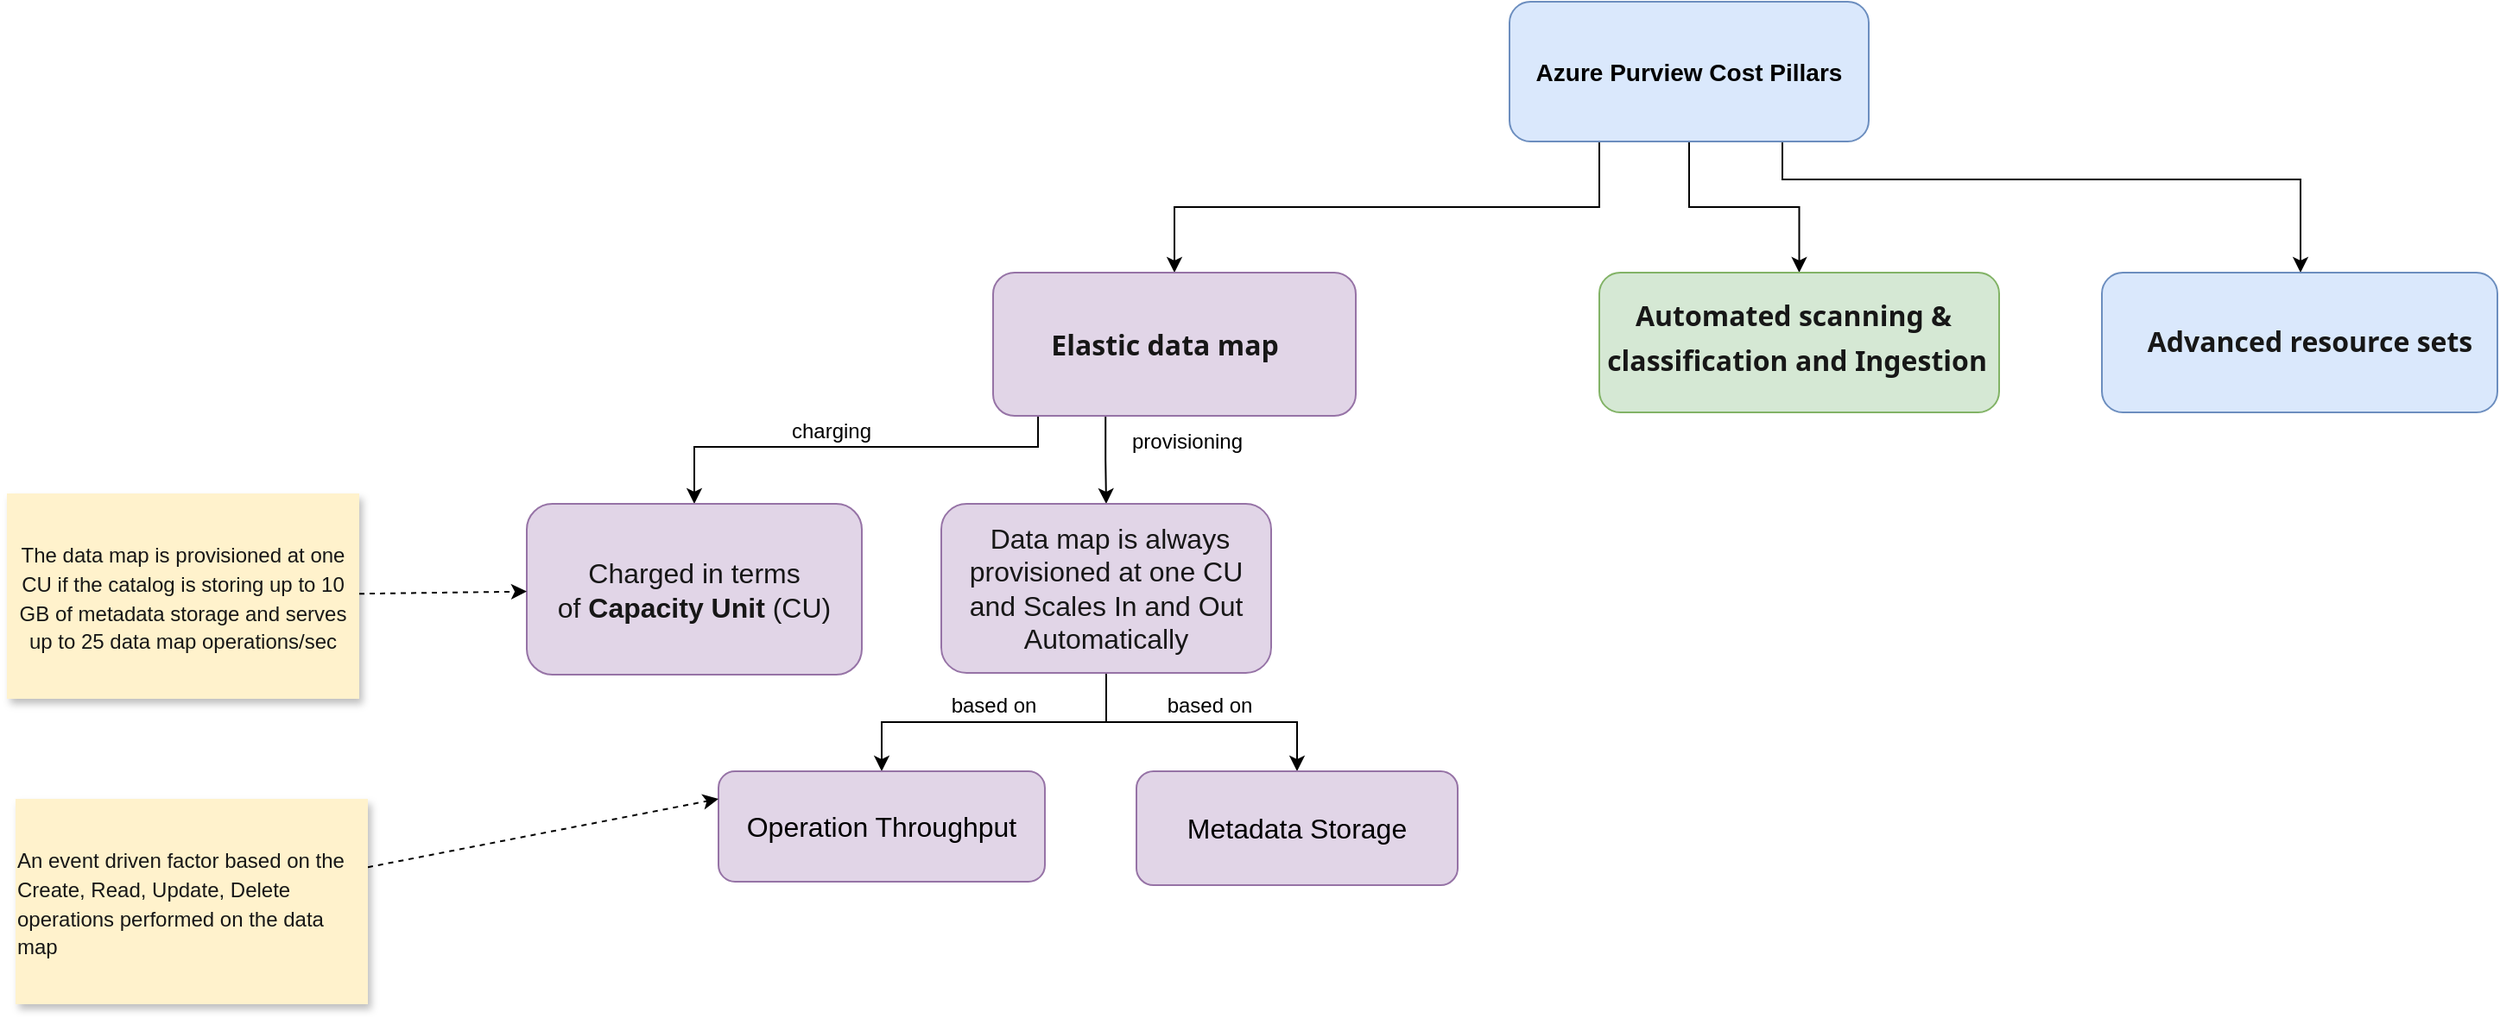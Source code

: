 <mxfile version="18.0.6" type="device" pages="2"><diagram id="RUzQVe4hEpiF9Q390VMT" name="Page-1"><mxGraphModel dx="1746" dy="624" grid="0" gridSize="10" guides="1" tooltips="1" connect="1" arrows="1" fold="1" page="0" pageScale="1" pageWidth="827" pageHeight="1169" math="0" shadow="0"><root><mxCell id="0"/><mxCell id="1" parent="0"/><mxCell id="hY5Bf20onqBrGdAwxsnQ-3" value="" style="edgeStyle=orthogonalEdgeStyle;rounded=0;orthogonalLoop=1;jettySize=auto;html=1;exitX=0.25;exitY=1;exitDx=0;exitDy=0;" edge="1" parent="1" source="hY5Bf20onqBrGdAwxsnQ-1" target="hY5Bf20onqBrGdAwxsnQ-2"><mxGeometry relative="1" as="geometry"/></mxCell><mxCell id="hY5Bf20onqBrGdAwxsnQ-5" value="" style="edgeStyle=orthogonalEdgeStyle;rounded=0;orthogonalLoop=1;jettySize=auto;html=1;" edge="1" parent="1" source="hY5Bf20onqBrGdAwxsnQ-1" target="hY5Bf20onqBrGdAwxsnQ-4"><mxGeometry relative="1" as="geometry"/></mxCell><mxCell id="hY5Bf20onqBrGdAwxsnQ-7" value="" style="edgeStyle=orthogonalEdgeStyle;rounded=0;orthogonalLoop=1;jettySize=auto;html=1;exitX=0.75;exitY=1;exitDx=0;exitDy=0;" edge="1" parent="1" source="hY5Bf20onqBrGdAwxsnQ-1" target="hY5Bf20onqBrGdAwxsnQ-6"><mxGeometry relative="1" as="geometry"><Array as="points"><mxPoint x="454" y="199"/><mxPoint x="454" y="221"/><mxPoint x="754" y="221"/></Array></mxGeometry></mxCell><mxCell id="hY5Bf20onqBrGdAwxsnQ-1" value="&lt;b style=&quot;font-size: 14px;&quot;&gt;Azure Purview Cost Pillars&lt;/b&gt;" style="rounded=1;whiteSpace=wrap;html=1;fontSize=14;fillColor=#dae8fc;strokeColor=#6c8ebf;" vertex="1" parent="1"><mxGeometry x="296" y="118" width="208" height="81" as="geometry"/></mxCell><mxCell id="hY5Bf20onqBrGdAwxsnQ-13" value="" style="edgeStyle=orthogonalEdgeStyle;rounded=0;orthogonalLoop=1;jettySize=auto;html=1;fontSize=14;exitX=0.124;exitY=0.982;exitDx=0;exitDy=0;exitPerimeter=0;" edge="1" parent="1" source="hY5Bf20onqBrGdAwxsnQ-2" target="hY5Bf20onqBrGdAwxsnQ-12"><mxGeometry relative="1" as="geometry"><Array as="points"><mxPoint x="23" y="376"/><mxPoint x="-176" y="376"/></Array></mxGeometry></mxCell><mxCell id="hY5Bf20onqBrGdAwxsnQ-18" value="" style="edgeStyle=orthogonalEdgeStyle;rounded=0;orthogonalLoop=1;jettySize=auto;html=1;fontSize=12;exitX=0.31;exitY=0.988;exitDx=0;exitDy=0;exitPerimeter=0;" edge="1" parent="1" source="hY5Bf20onqBrGdAwxsnQ-2" target="hY5Bf20onqBrGdAwxsnQ-17"><mxGeometry relative="1" as="geometry"/></mxCell><mxCell id="hY5Bf20onqBrGdAwxsnQ-2" value="" style="whiteSpace=wrap;html=1;rounded=1;fillColor=#e1d5e7;strokeColor=#9673a6;" vertex="1" parent="1"><mxGeometry x="-3" y="275" width="210" height="83" as="geometry"/></mxCell><mxCell id="hY5Bf20onqBrGdAwxsnQ-4" value="" style="whiteSpace=wrap;html=1;rounded=1;fillColor=#d5e8d4;strokeColor=#82b366;" vertex="1" parent="1"><mxGeometry x="348" y="275" width="231.5" height="81" as="geometry"/></mxCell><mxCell id="hY5Bf20onqBrGdAwxsnQ-6" value="" style="whiteSpace=wrap;html=1;rounded=1;fillColor=#dae8fc;strokeColor=#6c8ebf;" vertex="1" parent="1"><mxGeometry x="639" y="275" width="229" height="81" as="geometry"/></mxCell><mxCell id="hY5Bf20onqBrGdAwxsnQ-8" value="&lt;span style=&quot;font-weight: 600; color: rgb(23, 23, 23); font-family: &amp;quot;Segoe UI&amp;quot;, SegoeUI, &amp;quot;Helvetica Neue&amp;quot;, Helvetica, Arial, sans-serif; font-size: 16px; text-align: start; background-color: initial;&quot;&gt;Elastic data map&lt;/span&gt;" style="text;html=1;align=center;verticalAlign=middle;resizable=0;points=[];autosize=1;strokeColor=none;fillColor=none;" vertex="1" parent="1"><mxGeometry x="27" y="306.5" width="138" height="20" as="geometry"/></mxCell><mxCell id="hY5Bf20onqBrGdAwxsnQ-9" value="&lt;span style=&quot;font-weight: 600; color: rgb(23, 23, 23); font-family: &amp;quot;Segoe UI&amp;quot;, SegoeUI, &amp;quot;Helvetica Neue&amp;quot;, Helvetica, Arial, sans-serif; font-size: 16px; text-align: start; background-color: initial;&quot;&gt;Automated scanning &amp;amp;&lt;/span&gt;&lt;br&gt;&lt;ul style=&quot;box-sizing: inherit; outline-color: inherit; margin: 16px 0px 16px 38px; padding: 0px; list-style: none; color: rgb(23, 23, 23); font-family: &amp;quot;Segoe UI&amp;quot;, SegoeUI, &amp;quot;Helvetica Neue&amp;quot;, Helvetica, Arial, sans-serif; font-size: 16px; text-align: start;&quot;&gt;&lt;li&gt;&lt;/li&gt;&lt;/ul&gt;" style="text;html=1;align=center;verticalAlign=middle;resizable=0;points=[];autosize=1;strokeColor=none;fillColor=none;fontSize=14;" vertex="1" parent="1"><mxGeometry x="367.5" y="288.5" width="184" height="38" as="geometry"/></mxCell><mxCell id="hY5Bf20onqBrGdAwxsnQ-10" value="&lt;span style=&quot;color: rgb(23, 23, 23); font-family: &amp;quot;Segoe UI&amp;quot;, SegoeUI, &amp;quot;Helvetica Neue&amp;quot;, Helvetica, Arial, sans-serif; font-size: 16px; font-weight: 600; text-align: left;&quot;&gt;classification and Ingestion&lt;/span&gt;" style="text;html=1;align=center;verticalAlign=middle;resizable=0;points=[];autosize=1;strokeColor=none;fillColor=none;fontSize=14;" vertex="1" parent="1"><mxGeometry x="352" y="315" width="219" height="22" as="geometry"/></mxCell><mxCell id="hY5Bf20onqBrGdAwxsnQ-11" value="&lt;span style=&quot;font-weight: 600; color: rgb(23, 23, 23); font-family: &amp;quot;Segoe UI&amp;quot;, SegoeUI, &amp;quot;Helvetica Neue&amp;quot;, Helvetica, Arial, sans-serif; font-size: 16px; text-align: start; background-color: initial;&quot;&gt;Advanced resource sets&lt;/span&gt;&lt;br&gt;&lt;ul style=&quot;box-sizing: inherit; outline-color: inherit; margin: 16px 0px 16px 38px; padding: 0px; list-style: none; color: rgb(23, 23, 23); font-family: &amp;quot;Segoe UI&amp;quot;, SegoeUI, &amp;quot;Helvetica Neue&amp;quot;, Helvetica, Arial, sans-serif; font-size: 16px; text-align: start;&quot;&gt;&lt;li&gt;&lt;/li&gt;&lt;/ul&gt;&lt;h4 style=&quot;box-sizing: inherit; outline-color: inherit; margin: 36px 0px 6px -1.875rem; padding: 0px 0px 0px 1.875rem; font-size: clamp(1.125rem, 13.263px + 0.987vw, 1.5rem); line-height: 1.3; position: relative; color: rgb(23, 23, 23); font-family: &amp;quot;Segoe UI&amp;quot;, SegoeUI, &amp;quot;Helvetica Neue&amp;quot;, Helvetica, Arial, sans-serif; text-align: start;&quot; class=&quot;heading-anchor&quot; id=&quot;elastic-data-map&quot;&gt;&lt;/h4&gt;" style="text;html=1;align=center;verticalAlign=middle;resizable=0;points=[];autosize=1;strokeColor=none;fillColor=none;fontSize=14;" vertex="1" parent="1"><mxGeometry x="662" y="304" width="194" height="58" as="geometry"/></mxCell><mxCell id="hY5Bf20onqBrGdAwxsnQ-12" value="&lt;span style=&quot;color: rgb(23, 23, 23); font-size: 16px; font-style: normal; font-variant-ligatures: normal; font-variant-caps: normal; font-weight: 400; letter-spacing: normal; orphans: 2; text-align: left; text-indent: 0px; text-transform: none; widows: 2; word-spacing: 0px; -webkit-text-stroke-width: 0px; text-decoration-thickness: initial; text-decoration-style: initial; text-decoration-color: initial; float: none; display: inline !important;&quot;&gt;Charged in terms of&amp;nbsp;&lt;/span&gt;&lt;strong style=&quot;box-sizing: inherit; outline-color: inherit; font-weight: 600; color: rgb(23, 23, 23); font-size: 16px; font-style: normal; font-variant-ligatures: normal; font-variant-caps: normal; letter-spacing: normal; orphans: 2; text-align: left; text-indent: 0px; text-transform: none; widows: 2; word-spacing: 0px; -webkit-text-stroke-width: 0px; text-decoration-thickness: initial; text-decoration-style: initial; text-decoration-color: initial;&quot;&gt;Capacity Unit&lt;/strong&gt;&lt;span style=&quot;color: rgb(23, 23, 23); font-size: 16px; font-style: normal; font-variant-ligatures: normal; font-variant-caps: normal; font-weight: 400; letter-spacing: normal; orphans: 2; text-align: left; text-indent: 0px; text-transform: none; widows: 2; word-spacing: 0px; -webkit-text-stroke-width: 0px; text-decoration-thickness: initial; text-decoration-style: initial; text-decoration-color: initial; float: none; display: inline !important;&quot;&gt;&amp;nbsp;(CU)&lt;/span&gt;" style="whiteSpace=wrap;html=1;rounded=1;fillColor=#e1d5e7;strokeColor=#9673a6;" vertex="1" parent="1"><mxGeometry x="-273" y="409" width="194" height="99" as="geometry"/></mxCell><mxCell id="hY5Bf20onqBrGdAwxsnQ-28" style="rounded=0;orthogonalLoop=1;jettySize=auto;html=1;fontFamily=Helvetica;fontSize=12;dashed=1;" edge="1" parent="1" source="hY5Bf20onqBrGdAwxsnQ-15" target="hY5Bf20onqBrGdAwxsnQ-12"><mxGeometry relative="1" as="geometry"/></mxCell><mxCell id="hY5Bf20onqBrGdAwxsnQ-15" value="&lt;span style=&quot;color: rgb(23, 23, 23); text-align: left;&quot;&gt;&lt;font style=&quot;font-size: 12px;&quot;&gt;The data map is provisioned at one CU if the catalog is storing up to 10 GB of metadata storage and serves up to 25 data map operations/sec&lt;/font&gt;&lt;/span&gt;" style="rounded=0;whiteSpace=wrap;html=1;fontSize=14;fillColor=#fff2cc;strokeColor=none;shadow=1;" vertex="1" parent="1"><mxGeometry x="-574" y="403" width="204" height="119" as="geometry"/></mxCell><mxCell id="hY5Bf20onqBrGdAwxsnQ-20" value="" style="edgeStyle=orthogonalEdgeStyle;rounded=0;orthogonalLoop=1;jettySize=auto;html=1;fontSize=12;" edge="1" parent="1" source="hY5Bf20onqBrGdAwxsnQ-17" target="hY5Bf20onqBrGdAwxsnQ-19"><mxGeometry relative="1" as="geometry"/></mxCell><mxCell id="hY5Bf20onqBrGdAwxsnQ-22" value="&lt;font style=&quot;font-size: 12px;&quot;&gt;based on&lt;/font&gt;" style="edgeLabel;html=1;align=center;verticalAlign=middle;resizable=0;points=[];fontSize=16;fontFamily=Helvetica;" vertex="1" connectable="0" parent="hY5Bf20onqBrGdAwxsnQ-20"><mxGeometry x="-0.059" y="-1" relative="1" as="geometry"><mxPoint x="-6" y="-11" as="offset"/></mxGeometry></mxCell><mxCell id="hY5Bf20onqBrGdAwxsnQ-24" value="" style="edgeStyle=orthogonalEdgeStyle;rounded=0;orthogonalLoop=1;jettySize=auto;html=1;fontFamily=Helvetica;fontSize=12;" edge="1" parent="1" source="hY5Bf20onqBrGdAwxsnQ-17" target="hY5Bf20onqBrGdAwxsnQ-23"><mxGeometry relative="1" as="geometry"/></mxCell><mxCell id="hY5Bf20onqBrGdAwxsnQ-25" value="&lt;font style=&quot;font-size: 12px;&quot;&gt;based on&lt;/font&gt;" style="edgeLabel;html=1;align=center;verticalAlign=middle;resizable=0;points=[];fontSize=16;fontFamily=Helvetica;" vertex="1" connectable="0" parent="hY5Bf20onqBrGdAwxsnQ-24"><mxGeometry x="-0.057" relative="1" as="geometry"><mxPoint x="9" y="-12" as="offset"/></mxGeometry></mxCell><mxCell id="hY5Bf20onqBrGdAwxsnQ-17" value="&lt;span style=&quot;color: rgb(23, 23, 23); font-size: 16px; text-align: left;&quot;&gt;&amp;nbsp;Data map is always provisioned at one CU&lt;br&gt;and Scales In and Out&lt;br&gt;Automatically&lt;br&gt;&lt;/span&gt;" style="whiteSpace=wrap;html=1;rounded=1;fillColor=#e1d5e7;strokeColor=#9673a6;" vertex="1" parent="1"><mxGeometry x="-33" y="409" width="191" height="98" as="geometry"/></mxCell><mxCell id="hY5Bf20onqBrGdAwxsnQ-19" value="&lt;font style=&quot;font-size: 16px;&quot;&gt;Operation Throughput&lt;/font&gt;" style="whiteSpace=wrap;html=1;rounded=1;fillColor=#e1d5e7;strokeColor=#9673a6;" vertex="1" parent="1"><mxGeometry x="-162" y="564" width="189" height="64" as="geometry"/></mxCell><mxCell id="hY5Bf20onqBrGdAwxsnQ-23" value="&lt;font style=&quot;font-size: 16px;&quot;&gt;Metadata Storage&lt;/font&gt;" style="whiteSpace=wrap;html=1;rounded=1;fillColor=#e1d5e7;strokeColor=#9673a6;" vertex="1" parent="1"><mxGeometry x="80" y="564" width="186" height="66" as="geometry"/></mxCell><mxCell id="hY5Bf20onqBrGdAwxsnQ-26" value="charging" style="text;html=1;align=center;verticalAlign=middle;resizable=0;points=[];autosize=1;strokeColor=none;fillColor=none;fontSize=12;fontFamily=Helvetica;" vertex="1" parent="1"><mxGeometry x="-125" y="358" width="56" height="18" as="geometry"/></mxCell><mxCell id="hY5Bf20onqBrGdAwxsnQ-27" value="provisioning" style="text;html=1;align=center;verticalAlign=middle;resizable=0;points=[];autosize=1;strokeColor=none;fillColor=none;fontSize=12;fontFamily=Helvetica;" vertex="1" parent="1"><mxGeometry x="72" y="364" width="74" height="18" as="geometry"/></mxCell><mxCell id="hY5Bf20onqBrGdAwxsnQ-29" style="rounded=0;orthogonalLoop=1;jettySize=auto;html=1;fontFamily=Helvetica;fontSize=12;dashed=1;entryX=0;entryY=0.25;entryDx=0;entryDy=0;" edge="1" parent="1" source="hY5Bf20onqBrGdAwxsnQ-30" target="hY5Bf20onqBrGdAwxsnQ-19"><mxGeometry relative="1" as="geometry"><mxPoint x="-162" y="597" as="targetPoint"/></mxGeometry></mxCell><mxCell id="hY5Bf20onqBrGdAwxsnQ-30" value="&lt;div style=&quot;text-align: left;&quot;&gt;&lt;span style=&quot;background-color: initial; font-size: 12px;&quot;&gt;&lt;font color=&quot;#171717&quot;&gt;An event driven factor based on the Create, Read, Update, Delete operations performed on the data map&lt;/font&gt;&lt;/span&gt;&lt;/div&gt;" style="rounded=0;whiteSpace=wrap;html=1;fontSize=14;fillColor=#fff2cc;strokeColor=none;shadow=1;" vertex="1" parent="1"><mxGeometry x="-569" y="580" width="204" height="119" as="geometry"/></mxCell></root></mxGraphModel></diagram><diagram id="3vqucAXhSvF_u2yl5ksL" name="Page-2"><mxGraphModel dx="1583" dy="1580" grid="0" gridSize="10" guides="1" tooltips="1" connect="1" arrows="1" fold="1" page="0" pageScale="1" pageWidth="827" pageHeight="1169" math="0" shadow="0"><root><mxCell id="0"/><mxCell id="1" parent="0"/><mxCell id="1lKvqod7Mpyq0CDe7n22-3" style="edgeStyle=orthogonalEdgeStyle;rounded=0;orthogonalLoop=1;jettySize=auto;html=1;entryX=0;entryY=0.373;entryDx=0;entryDy=0;entryPerimeter=0;fontFamily=Helvetica;fontSize=12;" edge="1" parent="1" source="eID_OmITE9r7TCLsy-vL-1" target="1lKvqod7Mpyq0CDe7n22-1"><mxGeometry relative="1" as="geometry"/></mxCell><mxCell id="0MBQGROSA_fGzNn1n11--4" style="edgeStyle=orthogonalEdgeStyle;rounded=0;orthogonalLoop=1;jettySize=auto;html=1;entryX=0;entryY=0.5;entryDx=0;entryDy=0;fontFamily=Helvetica;fontSize=14;" edge="1" parent="1" source="eID_OmITE9r7TCLsy-vL-1" target="0MBQGROSA_fGzNn1n11--1"><mxGeometry relative="1" as="geometry"/></mxCell><mxCell id="0MBQGROSA_fGzNn1n11--30" style="edgeStyle=orthogonalEdgeStyle;rounded=0;orthogonalLoop=1;jettySize=auto;html=1;entryX=0;entryY=0.5;entryDx=0;entryDy=0;fontFamily=Helvetica;fontSize=24;" edge="1" parent="1" source="eID_OmITE9r7TCLsy-vL-1" target="0MBQGROSA_fGzNn1n11--27"><mxGeometry relative="1" as="geometry"/></mxCell><mxCell id="0MBQGROSA_fGzNn1n11--38" style="edgeStyle=orthogonalEdgeStyle;rounded=0;orthogonalLoop=1;jettySize=auto;html=1;entryX=0;entryY=0.5;entryDx=0;entryDy=0;fontFamily=Helvetica;fontSize=16;" edge="1" parent="1" source="eID_OmITE9r7TCLsy-vL-1" target="0MBQGROSA_fGzNn1n11--32"><mxGeometry relative="1" as="geometry"/></mxCell><mxCell id="eID_OmITE9r7TCLsy-vL-1" value="&lt;b style=&quot;&quot;&gt;&lt;font style=&quot;font-size: 16px;&quot;&gt;Azure Purview &lt;br&gt;Cost Pillars&lt;/font&gt;&lt;/b&gt;" style="rounded=1;whiteSpace=wrap;html=1;fontSize=14;fillColor=#fad9d5;strokeColor=#ae4132;" vertex="1" parent="1"><mxGeometry x="-193" y="153" width="217" height="97" as="geometry"/></mxCell><mxCell id="1lKvqod7Mpyq0CDe7n22-4" value="" style="group;fontStyle=1;fillColor=#d5e8d4;strokeColor=#82b366;container=0;" vertex="1" connectable="0" parent="1"><mxGeometry x="115" y="-105" width="210" height="83" as="geometry"/></mxCell><mxCell id="pI74pcPX_GqCNa2xvb07-1" value="&lt;font style=&quot;font-size: 14px; line-height: 1.4;&quot;&gt;&lt;span style=&quot;color: rgb(23, 23, 23); font-style: normal; font-variant-ligatures: normal; font-variant-caps: normal; font-weight: 400; letter-spacing: normal; orphans: 2; text-align: left; text-indent: 0px; text-transform: none; widows: 2; word-spacing: 0px; -webkit-text-stroke-width: 0px; text-decoration-thickness: initial; text-decoration-style: initial; text-decoration-color: initial; float: none; display: inline !important;&quot;&gt;Charged in terms of&amp;nbsp;&lt;/span&gt;&lt;strong style=&quot;box-sizing: inherit; outline-color: inherit; font-weight: 600; color: rgb(23, 23, 23); font-style: normal; font-variant-ligatures: normal; font-variant-caps: normal; letter-spacing: normal; orphans: 2; text-align: left; text-indent: 0px; text-transform: none; widows: 2; word-spacing: 0px; -webkit-text-stroke-width: 0px; text-decoration-thickness: initial; text-decoration-style: initial; text-decoration-color: initial;&quot;&gt;Capacity Unit&lt;/strong&gt;&lt;span style=&quot;color: rgb(23, 23, 23); font-style: normal; font-variant-ligatures: normal; font-variant-caps: normal; font-weight: 400; letter-spacing: normal; orphans: 2; text-align: left; text-indent: 0px; text-transform: none; widows: 2; word-spacing: 0px; -webkit-text-stroke-width: 0px; text-decoration-thickness: initial; text-decoration-style: initial; text-decoration-color: initial; float: none; display: inline !important;&quot;&gt;&amp;nbsp;(CU)&lt;/span&gt;&lt;/font&gt;" style="whiteSpace=wrap;html=1;rounded=1;fillColor=#d5e8d4;strokeColor=#82b366;arcSize=0;" vertex="1" parent="1"><mxGeometry x="414" y="-175" width="194" height="99" as="geometry"/></mxCell><mxCell id="UfdXwtF_cN8hkz2uVyt8-1" style="edgeStyle=orthogonalEdgeStyle;rounded=0;orthogonalLoop=1;jettySize=auto;html=1;entryX=0;entryY=0.5;entryDx=0;entryDy=0;fontFamily=Helvetica;fontSize=14;" edge="1" parent="1" source="pI74pcPX_GqCNa2xvb07-2" target="ZhAap3NhKlU0q0GV2ERn-3"><mxGeometry relative="1" as="geometry"/></mxCell><mxCell id="UfdXwtF_cN8hkz2uVyt8-2" style="edgeStyle=orthogonalEdgeStyle;rounded=0;orthogonalLoop=1;jettySize=auto;html=1;entryX=0;entryY=0.5;entryDx=0;entryDy=0;fontFamily=Helvetica;fontSize=14;" edge="1" parent="1" source="pI74pcPX_GqCNa2xvb07-2" target="ZhAap3NhKlU0q0GV2ERn-4"><mxGeometry relative="1" as="geometry"/></mxCell><mxCell id="pI74pcPX_GqCNa2xvb07-2" value="&lt;span style=&quot;color: rgb(23, 23, 23); font-size: 15px; text-align: left; line-height: 1.4;&quot;&gt;&amp;nbsp;Data map is always provisioned at one CU&lt;br&gt;and Scales In and Out&lt;br&gt;Automatically&lt;br&gt;&lt;/span&gt;" style="whiteSpace=wrap;html=1;rounded=1;fillColor=#d5e8d4;strokeColor=#82b366;arcSize=0;" vertex="1" parent="1"><mxGeometry x="414" y="-41" width="191" height="98" as="geometry"/></mxCell><mxCell id="pI74pcPX_GqCNa2xvb07-3" style="edgeStyle=orthogonalEdgeStyle;rounded=0;orthogonalLoop=1;jettySize=auto;html=1;entryX=0;entryY=0.25;entryDx=0;entryDy=0;fontFamily=Helvetica;fontSize=12;" edge="1" parent="1" source="1lKvqod7Mpyq0CDe7n22-1" target="pI74pcPX_GqCNa2xvb07-1"><mxGeometry relative="1" as="geometry"/></mxCell><mxCell id="pI74pcPX_GqCNa2xvb07-4" style="edgeStyle=orthogonalEdgeStyle;rounded=0;orthogonalLoop=1;jettySize=auto;html=1;entryX=0;entryY=0.5;entryDx=0;entryDy=0;fontFamily=Helvetica;fontSize=12;" edge="1" parent="1" source="1lKvqod7Mpyq0CDe7n22-1" target="pI74pcPX_GqCNa2xvb07-2"><mxGeometry relative="1" as="geometry"/></mxCell><mxCell id="ZhAap3NhKlU0q0GV2ERn-3" value="&lt;font style=&quot;font-size: 16px;&quot;&gt;Operation Throughput&lt;/font&gt;" style="whiteSpace=wrap;html=1;rounded=1;fillColor=#d5e8d4;strokeColor=#82b366;arcSize=0;" vertex="1" parent="1"><mxGeometry x="689" y="-67" width="189" height="35.5" as="geometry"/></mxCell><mxCell id="ZhAap3NhKlU0q0GV2ERn-4" value="&lt;font style=&quot;font-size: 16px;&quot;&gt;Metadata Storage&lt;/font&gt;" style="whiteSpace=wrap;html=1;rounded=1;fillColor=#d5e8d4;strokeColor=#82b366;arcSize=0;" vertex="1" parent="1"><mxGeometry x="690.5" y="23" width="186" height="39" as="geometry"/></mxCell><mxCell id="hZp04gueF6T_e0QfizGT-3" style="rounded=0;orthogonalLoop=1;jettySize=auto;html=1;entryX=0.653;entryY=-0.001;entryDx=0;entryDy=0;entryPerimeter=0;fontFamily=Helvetica;fontSize=14;dashed=1;" edge="1" parent="1" source="hZp04gueF6T_e0QfizGT-1" target="pI74pcPX_GqCNa2xvb07-1"><mxGeometry relative="1" as="geometry"/></mxCell><mxCell id="hZp04gueF6T_e0QfizGT-1" value="&lt;span style=&quot;color: rgb(23, 23, 23); text-align: left;&quot;&gt;&lt;font style=&quot;font-size: 12px;&quot;&gt;The data map is provisioned at one CU if the catalog is storing up to 10 GB of metadata storage and serves up to 25 data map operations/sec&lt;/font&gt;&lt;/span&gt;" style="rounded=0;whiteSpace=wrap;html=1;fontSize=14;fillColor=#fff2cc;strokeColor=none;shadow=1;" vertex="1" parent="1"><mxGeometry x="543" y="-375" width="204" height="119" as="geometry"/></mxCell><mxCell id="hZp04gueF6T_e0QfizGT-4" style="edgeStyle=none;rounded=0;orthogonalLoop=1;jettySize=auto;html=1;entryX=0.71;entryY=-0.002;entryDx=0;entryDy=0;entryPerimeter=0;dashed=1;fontFamily=Helvetica;fontSize=14;" edge="1" parent="1" source="hZp04gueF6T_e0QfizGT-2" target="ZhAap3NhKlU0q0GV2ERn-3"><mxGeometry relative="1" as="geometry"/></mxCell><mxCell id="hZp04gueF6T_e0QfizGT-2" value="&lt;div style=&quot;&quot;&gt;&lt;span style=&quot;background-color: initial; font-size: 12px;&quot;&gt;&lt;font color=&quot;#171717&quot;&gt;An event driven factor based on the Create, Read, Update, Delete operations performed on the data map&lt;/font&gt;&lt;/span&gt;&lt;/div&gt;" style="rounded=0;whiteSpace=wrap;html=1;fontSize=14;fillColor=#fff2cc;strokeColor=none;shadow=1;align=center;" vertex="1" parent="1"><mxGeometry x="793" y="-267" width="204" height="119" as="geometry"/></mxCell><mxCell id="0MBQGROSA_fGzNn1n11--7" value="" style="edgeStyle=orthogonalEdgeStyle;rounded=0;orthogonalLoop=1;jettySize=auto;html=1;fontFamily=Helvetica;fontSize=14;" edge="1" parent="1" source="0MBQGROSA_fGzNn1n11--1" target="0MBQGROSA_fGzNn1n11--6"><mxGeometry relative="1" as="geometry"/></mxCell><mxCell id="0MBQGROSA_fGzNn1n11--19" style="edgeStyle=orthogonalEdgeStyle;rounded=0;orthogonalLoop=1;jettySize=auto;html=1;entryX=0;entryY=0.5;entryDx=0;entryDy=0;fontFamily=Helvetica;fontSize=15;" edge="1" parent="1" source="0MBQGROSA_fGzNn1n11--1" target="0MBQGROSA_fGzNn1n11--16"><mxGeometry relative="1" as="geometry"/></mxCell><mxCell id="0MBQGROSA_fGzNn1n11--1" value="" style="whiteSpace=wrap;html=1;rounded=1;fillColor=#d5e8d4;strokeColor=#82b366;fontStyle=0" vertex="1" parent="1"><mxGeometry x="114" y="162" width="231.5" height="81" as="geometry"/></mxCell><mxCell id="0MBQGROSA_fGzNn1n11--2" value="&lt;span style=&quot;color: rgb(23, 23, 23); font-family: &amp;quot;Segoe UI&amp;quot;, SegoeUI, &amp;quot;Helvetica Neue&amp;quot;, Helvetica, Arial, sans-serif; font-size: 16px; text-align: start; background-color: initial;&quot;&gt;Automated scanning &amp;amp;&lt;/span&gt;&lt;br&gt;&lt;ul style=&quot;box-sizing: inherit; outline-color: inherit; margin: 16px 0px 16px 38px; padding: 0px; list-style: none; color: rgb(23, 23, 23); font-family: &amp;quot;Segoe UI&amp;quot;, SegoeUI, &amp;quot;Helvetica Neue&amp;quot;, Helvetica, Arial, sans-serif; font-size: 16px; text-align: start;&quot;&gt;&lt;li&gt;&lt;/li&gt;&lt;/ul&gt;" style="text;html=1;align=center;verticalAlign=middle;resizable=0;points=[];autosize=1;strokeColor=none;fillColor=none;fontSize=14;fontStyle=0" vertex="1" parent="1"><mxGeometry x="139.5" y="179.5" width="173" height="38" as="geometry"/></mxCell><mxCell id="0MBQGROSA_fGzNn1n11--3" value="&lt;span style=&quot;color: rgb(23, 23, 23); font-family: &amp;quot;Segoe UI&amp;quot;, SegoeUI, &amp;quot;Helvetica Neue&amp;quot;, Helvetica, Arial, sans-serif; font-size: 16px; text-align: left;&quot;&gt;classification and Ingestion&lt;/span&gt;" style="text;html=1;align=center;verticalAlign=middle;resizable=0;points=[];autosize=1;strokeColor=none;fillColor=none;fontSize=14;fontStyle=0" vertex="1" parent="1"><mxGeometry x="126" y="207" width="204" height="22" as="geometry"/></mxCell><mxCell id="0MBQGROSA_fGzNn1n11--12" style="edgeStyle=orthogonalEdgeStyle;rounded=0;orthogonalLoop=1;jettySize=auto;html=1;entryX=0;entryY=0.5;entryDx=0;entryDy=0;fontFamily=Helvetica;fontSize=15;" edge="1" parent="1" source="0MBQGROSA_fGzNn1n11--6" target="0MBQGROSA_fGzNn1n11--10"><mxGeometry relative="1" as="geometry"/></mxCell><mxCell id="0MBQGROSA_fGzNn1n11--13" style="edgeStyle=orthogonalEdgeStyle;rounded=0;orthogonalLoop=1;jettySize=auto;html=1;fontFamily=Helvetica;fontSize=15;" edge="1" parent="1" source="0MBQGROSA_fGzNn1n11--6" target="0MBQGROSA_fGzNn1n11--11"><mxGeometry relative="1" as="geometry"/></mxCell><mxCell id="0MBQGROSA_fGzNn1n11--14" style="edgeStyle=orthogonalEdgeStyle;rounded=0;orthogonalLoop=1;jettySize=auto;html=1;entryX=0;entryY=0.5;entryDx=0;entryDy=0;fontFamily=Helvetica;fontSize=15;" edge="1" parent="1" source="0MBQGROSA_fGzNn1n11--6" target="0MBQGROSA_fGzNn1n11--8"><mxGeometry relative="1" as="geometry"/></mxCell><mxCell id="0MBQGROSA_fGzNn1n11--6" value="&lt;p style=&quot;line-height: 1.5; font-size: 15px;&quot;&gt;Automating Scanning&amp;nbsp;&lt;br&gt;Using Connectors&lt;br&gt;&lt;/p&gt;" style="whiteSpace=wrap;html=1;rounded=1;fillColor=#d5e8d4;strokeColor=#82b366;fontStyle=0;arcSize=0;" vertex="1" parent="1"><mxGeometry x="411" y="104.5" width="195" height="91.5" as="geometry"/></mxCell><mxCell id="0MBQGROSA_fGzNn1n11--8" value="Metadata Scan" style="whiteSpace=wrap;html=1;fillColor=#d5e8d4;strokeColor=#82b366;rounded=1;fontStyle=0;arcSize=0;" vertex="1" parent="1"><mxGeometry x="690.5" y="96" width="188.5" height="38.75" as="geometry"/></mxCell><mxCell id="0MBQGROSA_fGzNn1n11--10" value="Automatic Classification" style="whiteSpace=wrap;html=1;fillColor=#d5e8d4;strokeColor=#82b366;rounded=1;fontStyle=0;arcSize=0;" vertex="1" parent="1"><mxGeometry x="690.5" y="139" width="188.5" height="38.75" as="geometry"/></mxCell><mxCell id="0MBQGROSA_fGzNn1n11--11" value="Metadata Ingestion" style="whiteSpace=wrap;html=1;fillColor=#d5e8d4;strokeColor=#82b366;rounded=1;fontStyle=0;arcSize=0;" vertex="1" parent="1"><mxGeometry x="690.5" y="184.75" width="188.5" height="38.75" as="geometry"/></mxCell><mxCell id="0MBQGROSA_fGzNn1n11--15" value="includes" style="text;html=1;align=center;verticalAlign=middle;resizable=0;points=[];autosize=1;strokeColor=none;fillColor=none;fontSize=15;fontFamily=Helvetica;" vertex="1" parent="1"><mxGeometry x="615" y="88" width="65" height="22" as="geometry"/></mxCell><mxCell id="0MBQGROSA_fGzNn1n11--20" style="edgeStyle=orthogonalEdgeStyle;rounded=0;orthogonalLoop=1;jettySize=auto;html=1;entryX=0;entryY=0.5;entryDx=0;entryDy=0;fontFamily=Helvetica;fontSize=15;" edge="1" parent="1" source="0MBQGROSA_fGzNn1n11--16" target="0MBQGROSA_fGzNn1n11--17"><mxGeometry relative="1" as="geometry"/></mxCell><mxCell id="0MBQGROSA_fGzNn1n11--21" style="edgeStyle=orthogonalEdgeStyle;rounded=0;orthogonalLoop=1;jettySize=auto;html=1;entryX=0;entryY=0.5;entryDx=0;entryDy=0;fontFamily=Helvetica;fontSize=15;" edge="1" parent="1" source="0MBQGROSA_fGzNn1n11--16" target="0MBQGROSA_fGzNn1n11--18"><mxGeometry relative="1" as="geometry"/></mxCell><mxCell id="0MBQGROSA_fGzNn1n11--16" value="&lt;p style=&quot;line-height: 1.5; font-size: 15px;&quot;&gt;Automated Ingestion using&amp;nbsp;&lt;span style=&quot;background-color: initial;&quot;&gt;Azure Data Factory &amp;amp; Azure Synapse&lt;/span&gt;&lt;/p&gt;" style="whiteSpace=wrap;html=1;rounded=1;fillColor=#d5e8d4;strokeColor=#82b366;fontStyle=0;arcSize=0;" vertex="1" parent="1"><mxGeometry x="412" y="247" width="195" height="94" as="geometry"/></mxCell><mxCell id="0MBQGROSA_fGzNn1n11--17" value="Ingestion of Metadata" style="whiteSpace=wrap;html=1;fillColor=#d5e8d4;strokeColor=#82b366;rounded=1;fontStyle=0;arcSize=0;" vertex="1" parent="1"><mxGeometry x="689.25" y="247" width="188.5" height="38.75" as="geometry"/></mxCell><mxCell id="0MBQGROSA_fGzNn1n11--18" value="Ingestion of Lineage" style="whiteSpace=wrap;html=1;fillColor=#d5e8d4;strokeColor=#82b366;rounded=1;fontStyle=0;arcSize=0;" vertex="1" parent="1"><mxGeometry x="689.25" y="290" width="188.5" height="38.75" as="geometry"/></mxCell><mxCell id="0MBQGROSA_fGzNn1n11--23" value="$" style="ellipse;whiteSpace=wrap;html=1;aspect=fixed;shadow=0;labelBackgroundColor=none;fontFamily=Helvetica;fontSize=24;fillColor=#f8cecc;strokeColor=none;" vertex="1" parent="1"><mxGeometry x="114" y="134.37" width="40.63" height="40.63" as="geometry"/></mxCell><mxCell id="0MBQGROSA_fGzNn1n11--25" value="includes" style="text;html=1;align=center;verticalAlign=middle;resizable=0;points=[];autosize=1;strokeColor=none;fillColor=none;fontSize=15;fontFamily=Helvetica;" vertex="1" parent="1"><mxGeometry x="619" y="234" width="65" height="22" as="geometry"/></mxCell><mxCell id="0MBQGROSA_fGzNn1n11--26" value="depends on" style="text;html=1;align=center;verticalAlign=middle;resizable=0;points=[];autosize=1;strokeColor=none;fillColor=none;fontSize=15;fontFamily=Helvetica;" vertex="1" parent="1"><mxGeometry x="650" y="-20" width="89" height="22" as="geometry"/></mxCell><mxCell id="0MBQGROSA_fGzNn1n11--27" value="" style="whiteSpace=wrap;html=1;rounded=1;fillColor=#d5e8d4;strokeColor=#82b366;fontStyle=0;" vertex="1" parent="1"><mxGeometry x="115" y="363" width="231.5" height="81" as="geometry"/></mxCell><mxCell id="0MBQGROSA_fGzNn1n11--28" value="&lt;span style=&quot;color: rgb(23, 23, 23); font-family: &amp;quot;Segoe UI&amp;quot;, SegoeUI, &amp;quot;Helvetica Neue&amp;quot;, Helvetica, Arial, sans-serif; font-size: 16px; text-align: start; background-color: initial;&quot;&gt;Advance Resource Sets&lt;/span&gt;&lt;br&gt;&lt;ul style=&quot;box-sizing: inherit; outline-color: inherit; margin: 16px 0px 16px 38px; padding: 0px; list-style: none; color: rgb(23, 23, 23); font-family: &amp;quot;Segoe UI&amp;quot;, SegoeUI, &amp;quot;Helvetica Neue&amp;quot;, Helvetica, Arial, sans-serif; font-size: 16px; text-align: start;&quot;&gt;&lt;li&gt;&lt;/li&gt;&lt;/ul&gt;" style="text;html=1;align=center;verticalAlign=middle;resizable=0;points=[];autosize=1;strokeColor=none;fillColor=none;fontSize=14;fontStyle=0" vertex="1" parent="1"><mxGeometry x="138.75" y="392" width="182" height="38" as="geometry"/></mxCell><mxCell id="0MBQGROSA_fGzNn1n11--29" value="$" style="ellipse;whiteSpace=wrap;html=1;aspect=fixed;shadow=0;labelBackgroundColor=none;fontFamily=Helvetica;fontSize=24;fillColor=#f8cecc;strokeColor=none;" vertex="1" parent="1"><mxGeometry x="122" y="337" width="40.63" height="40.63" as="geometry"/></mxCell><mxCell id="0MBQGROSA_fGzNn1n11--43" style="edgeStyle=orthogonalEdgeStyle;rounded=0;orthogonalLoop=1;jettySize=auto;html=1;entryX=0;entryY=0.5;entryDx=0;entryDy=0;fontFamily=Helvetica;fontSize=16;exitX=1;exitY=0.5;exitDx=0;exitDy=0;" edge="1" parent="1" source="0MBQGROSA_fGzNn1n11--32" target="0MBQGROSA_fGzNn1n11--41"><mxGeometry relative="1" as="geometry"><mxPoint x="346.5" y="497.0" as="sourcePoint"/></mxGeometry></mxCell><mxCell id="0MBQGROSA_fGzNn1n11--44" style="edgeStyle=orthogonalEdgeStyle;rounded=0;orthogonalLoop=1;jettySize=auto;html=1;entryX=0;entryY=0.5;entryDx=0;entryDy=0;fontFamily=Helvetica;fontSize=16;exitX=1;exitY=0.5;exitDx=0;exitDy=0;" edge="1" parent="1" source="0MBQGROSA_fGzNn1n11--32" target="0MBQGROSA_fGzNn1n11--42"><mxGeometry relative="1" as="geometry"><mxPoint x="346.5" y="497.0" as="sourcePoint"/></mxGeometry></mxCell><mxCell id="0MBQGROSA_fGzNn1n11--32" value="" style="whiteSpace=wrap;html=1;rounded=1;fillColor=#b1ddf0;strokeColor=#10739e;fontStyle=0;" vertex="1" parent="1"><mxGeometry x="115" y="511" width="231.5" height="52" as="geometry"/></mxCell><mxCell id="1lKvqod7Mpyq0CDe7n22-1" value="" style="whiteSpace=wrap;html=1;rounded=1;fillColor=#d5e8d4;strokeColor=#82b366;" vertex="1" parent="1"><mxGeometry x="115" y="-105" width="210" height="83" as="geometry"/></mxCell><mxCell id="1lKvqod7Mpyq0CDe7n22-2" value="&lt;span style=&quot;color: rgb(23, 23, 23); font-family: &amp;quot;Segoe UI&amp;quot;, SegoeUI, &amp;quot;Helvetica Neue&amp;quot;, Helvetica, Arial, sans-serif; font-size: 16px; text-align: start; background-color: initial;&quot;&gt;Elastic data map&lt;/span&gt;" style="text;html=1;align=center;verticalAlign=middle;resizable=0;points=[];autosize=1;strokeColor=none;fillColor=none;" vertex="1" parent="1"><mxGeometry x="149" y="-73.5" width="130" height="20" as="geometry"/></mxCell><mxCell id="0MBQGROSA_fGzNn1n11--24" value="$" style="ellipse;whiteSpace=wrap;html=1;aspect=fixed;shadow=0;labelBackgroundColor=none;fontFamily=Helvetica;fontSize=24;fillColor=#f8cecc;strokeColor=none;" vertex="1" parent="1"><mxGeometry x="121" y="-135" width="40.63" height="40.63" as="geometry"/></mxCell><mxCell id="0MBQGROSA_fGzNn1n11--34" value="&lt;span style=&quot;font-size: 16px;&quot;&gt;Direct Costs&lt;/span&gt;" style="whiteSpace=wrap;html=1;rounded=1;fillColor=#d5e8d4;strokeColor=#82b366;arcSize=0;" vertex="1" parent="1"><mxGeometry x="-183" y="-347" width="189" height="35.5" as="geometry"/></mxCell><mxCell id="0MBQGROSA_fGzNn1n11--35" value="&lt;span style=&quot;font-size: 16px;&quot;&gt;Indirect Costs&lt;/span&gt;" style="whiteSpace=wrap;html=1;rounded=1;fillColor=#dae8fc;strokeColor=#6c8ebf;arcSize=0;" vertex="1" parent="1"><mxGeometry x="-183" y="-297" width="189" height="38" as="geometry"/></mxCell><mxCell id="0MBQGROSA_fGzNn1n11--36" value="Legends" style="text;html=1;align=center;verticalAlign=middle;resizable=0;points=[];autosize=1;strokeColor=none;fillColor=none;fontSize=16;fontFamily=Helvetica;" vertex="1" parent="1"><mxGeometry x="-198" y="-416" width="72" height="23" as="geometry"/></mxCell><mxCell id="0MBQGROSA_fGzNn1n11--37" value="" style="rounded=0;whiteSpace=wrap;html=1;shadow=0;labelBackgroundColor=none;fontFamily=Helvetica;fontSize=16;fillColor=none;" vertex="1" parent="1"><mxGeometry x="-226.25" y="-426" width="322.25" height="207" as="geometry"/></mxCell><mxCell id="0MBQGROSA_fGzNn1n11--39" value="$" style="ellipse;whiteSpace=wrap;html=1;aspect=fixed;shadow=0;labelBackgroundColor=none;fontFamily=Helvetica;fontSize=24;fillColor=#f8cecc;strokeColor=none;" vertex="1" parent="1"><mxGeometry x="132" y="492" width="40.63" height="40.63" as="geometry"/></mxCell><mxCell id="0MBQGROSA_fGzNn1n11--40" value="&lt;span style=&quot;color: rgb(23, 23, 23); font-family: &amp;quot;Segoe UI&amp;quot;, SegoeUI, &amp;quot;Helvetica Neue&amp;quot;, Helvetica, Arial, sans-serif; font-size: 16px; text-align: start; background-color: initial;&quot;&gt;Managed Resources&lt;/span&gt;&lt;br&gt;&lt;ul style=&quot;box-sizing: inherit; outline-color: inherit; margin: 16px 0px 16px 38px; padding: 0px; list-style: none; color: rgb(23, 23, 23); font-family: &amp;quot;Segoe UI&amp;quot;, SegoeUI, &amp;quot;Helvetica Neue&amp;quot;, Helvetica, Arial, sans-serif; font-size: 16px; text-align: start;&quot;&gt;&lt;li&gt;&lt;/li&gt;&lt;/ul&gt;" style="text;html=1;align=center;verticalAlign=middle;resizable=0;points=[];autosize=1;strokeColor=none;fillColor=none;fontSize=14;fontStyle=0" vertex="1" parent="1"><mxGeometry x="155" y="525" width="158" height="38" as="geometry"/></mxCell><mxCell id="0MBQGROSA_fGzNn1n11--41" value="Storage Account" style="whiteSpace=wrap;html=1;fillColor=#b1ddf0;strokeColor=#10739e;rounded=1;fontStyle=0;arcSize=0;" vertex="1" parent="1"><mxGeometry x="424" y="483" width="188.5" height="38.75" as="geometry"/></mxCell><mxCell id="0MBQGROSA_fGzNn1n11--42" value="Event Hub" style="whiteSpace=wrap;html=1;fillColor=#b1ddf0;strokeColor=#10739e;rounded=1;fontStyle=0;arcSize=0;" vertex="1" parent="1"><mxGeometry x="424" y="537" width="188.5" height="38.75" as="geometry"/></mxCell><mxCell id="0MBQGROSA_fGzNn1n11--45" value="consists of" style="text;html=1;align=center;verticalAlign=middle;resizable=0;points=[];autosize=1;strokeColor=none;fillColor=none;fontSize=16;fontFamily=Helvetica;" vertex="1" parent="1"><mxGeometry x="330" y="466" width="86" height="23" as="geometry"/></mxCell><mxCell id="0MBQGROSA_fGzNn1n11--47" value="" style="whiteSpace=wrap;html=1;rounded=1;fillColor=#b1ddf0;strokeColor=#10739e;fontStyle=0;" vertex="1" parent="1"><mxGeometry x="114" y="580.63" width="231.5" height="56.37" as="geometry"/></mxCell><mxCell id="0MBQGROSA_fGzNn1n11--48" value="&lt;span style=&quot;color: rgb(23, 23, 23); font-family: &amp;quot;Segoe UI&amp;quot;, SegoeUI, &amp;quot;Helvetica Neue&amp;quot;, Helvetica, Arial, sans-serif; font-size: 16px; text-align: start; background-color: initial;&quot;&gt;Azure Private Endpoint&lt;/span&gt;&lt;br&gt;&lt;ul style=&quot;box-sizing: inherit; outline-color: inherit; margin: 16px 0px 16px 38px; padding: 0px; list-style: none; color: rgb(23, 23, 23); font-family: &amp;quot;Segoe UI&amp;quot;, SegoeUI, &amp;quot;Helvetica Neue&amp;quot;, Helvetica, Arial, sans-serif; font-size: 16px; text-align: start;&quot;&gt;&lt;li&gt;&lt;/li&gt;&lt;/ul&gt;" style="text;html=1;align=center;verticalAlign=middle;resizable=0;points=[];autosize=1;strokeColor=none;fillColor=none;fontSize=14;fontStyle=0" vertex="1" parent="1"><mxGeometry x="146.75" y="597.63" width="174" height="38" as="geometry"/></mxCell><mxCell id="0MBQGROSA_fGzNn1n11--49" value="" style="whiteSpace=wrap;html=1;rounded=1;fillColor=#b1ddf0;strokeColor=#10739e;fontStyle=0;" vertex="1" parent="1"><mxGeometry x="117.25" y="659.63" width="231.5" height="62.37" as="geometry"/></mxCell><mxCell id="0MBQGROSA_fGzNn1n11--50" value="&lt;div style=&quot;text-align: start;&quot;&gt;&lt;span style=&quot;background-color: initial; font-size: 16px;&quot;&gt;&lt;font face=&quot;Segoe UI, SegoeUI, Helvetica Neue, Helvetica, Arial, sans-serif&quot; color=&quot;#171717&quot;&gt;Self-hosted integration&amp;nbsp;&lt;/font&gt;&lt;/span&gt;&lt;/div&gt;&lt;div style=&quot;text-align: start;&quot;&gt;&lt;span style=&quot;background-color: initial; font-size: 16px;&quot;&gt;&lt;font face=&quot;Segoe UI, SegoeUI, Helvetica Neue, Helvetica, Arial, sans-serif&quot; color=&quot;#171717&quot;&gt;runtime related costs&lt;/font&gt;&lt;/span&gt;&lt;/div&gt;&lt;ul style=&quot;box-sizing: inherit; outline-color: inherit; margin: 16px 0px 16px 38px; padding: 0px; list-style: none; color: rgb(23, 23, 23); font-family: &amp;quot;Segoe UI&amp;quot;, SegoeUI, &amp;quot;Helvetica Neue&amp;quot;, Helvetica, Arial, sans-serif; font-size: 16px; text-align: start;&quot;&gt;&lt;li&gt;&lt;/li&gt;&lt;/ul&gt;" style="text;html=1;align=center;verticalAlign=middle;resizable=0;points=[];autosize=1;strokeColor=none;fillColor=none;fontSize=14;fontStyle=0" vertex="1" parent="1"><mxGeometry x="148.25" y="671.63" width="178" height="55" as="geometry"/></mxCell><mxCell id="0MBQGROSA_fGzNn1n11--51" value="$" style="ellipse;whiteSpace=wrap;html=1;aspect=fixed;shadow=0;labelBackgroundColor=none;fontFamily=Helvetica;fontSize=24;fillColor=#f8cecc;strokeColor=none;" vertex="1" parent="1"><mxGeometry x="132" y="557" width="40.63" height="40.63" as="geometry"/></mxCell><mxCell id="0MBQGROSA_fGzNn1n11--52" value="$" style="ellipse;whiteSpace=wrap;html=1;aspect=fixed;shadow=0;labelBackgroundColor=none;fontFamily=Helvetica;fontSize=24;fillColor=#f8cecc;strokeColor=none;" vertex="1" parent="1"><mxGeometry x="131.25" y="635" width="40.63" height="40.63" as="geometry"/></mxCell><mxCell id="0MBQGROSA_fGzNn1n11--53" value="" style="whiteSpace=wrap;html=1;rounded=1;fillColor=#b1ddf0;strokeColor=#10739e;fontStyle=0;" vertex="1" parent="1"><mxGeometry x="115.25" y="739" width="231.5" height="59" as="geometry"/></mxCell><mxCell id="0MBQGROSA_fGzNn1n11--54" value="&lt;div style=&quot;text-align: start;&quot;&gt;&lt;font face=&quot;Segoe UI, SegoeUI, Helvetica Neue, Helvetica, Arial, sans-serif&quot; color=&quot;#171717&quot;&gt;&lt;span style=&quot;font-size: 16px;&quot;&gt;Virtual Machine Sizing&lt;/span&gt;&lt;/font&gt;&lt;/div&gt;&lt;ul style=&quot;box-sizing: inherit; outline-color: inherit; margin: 16px 0px 16px 38px; padding: 0px; list-style: none; color: rgb(23, 23, 23); font-family: &amp;quot;Segoe UI&amp;quot;, SegoeUI, &amp;quot;Helvetica Neue&amp;quot;, Helvetica, Arial, sans-serif; font-size: 16px; text-align: start;&quot;&gt;&lt;li&gt;&lt;/li&gt;&lt;/ul&gt;" style="text;html=1;align=center;verticalAlign=middle;resizable=0;points=[];autosize=1;strokeColor=none;fillColor=none;fontSize=14;fontStyle=0" vertex="1" parent="1"><mxGeometry x="148.25" y="758" width="168" height="38" as="geometry"/></mxCell><mxCell id="0MBQGROSA_fGzNn1n11--55" value="" style="whiteSpace=wrap;html=1;rounded=1;fillColor=#b1ddf0;strokeColor=#10739e;fontStyle=0;" vertex="1" parent="1"><mxGeometry x="115" y="813" width="231.5" height="60" as="geometry"/></mxCell><mxCell id="0MBQGROSA_fGzNn1n11--56" value="&lt;div style=&quot;text-align: start;&quot;&gt;&lt;font face=&quot;Segoe UI, SegoeUI, Helvetica Neue, Helvetica, Arial, sans-serif&quot; color=&quot;#171717&quot;&gt;&lt;span style=&quot;font-size: 16px;&quot;&gt;Azure Alert&lt;/span&gt;&lt;/font&gt;&lt;/div&gt;&lt;ul style=&quot;box-sizing: inherit; outline-color: inherit; margin: 16px 0px 16px 38px; padding: 0px; list-style: none; color: rgb(23, 23, 23); font-family: &amp;quot;Segoe UI&amp;quot;, SegoeUI, &amp;quot;Helvetica Neue&amp;quot;, Helvetica, Arial, sans-serif; font-size: 16px; text-align: start;&quot;&gt;&lt;li&gt;&lt;/li&gt;&lt;/ul&gt;" style="text;html=1;align=center;verticalAlign=middle;resizable=0;points=[];autosize=1;strokeColor=none;fillColor=none;fontSize=14;fontStyle=0" vertex="1" parent="1"><mxGeometry x="188.25" y="830" width="88" height="38" as="geometry"/></mxCell><mxCell id="0MBQGROSA_fGzNn1n11--57" value="$" style="ellipse;whiteSpace=wrap;html=1;aspect=fixed;shadow=0;labelBackgroundColor=none;fontFamily=Helvetica;fontSize=24;fillColor=#f8cecc;strokeColor=none;" vertex="1" parent="1"><mxGeometry x="129" y="717.37" width="40.63" height="40.63" as="geometry"/></mxCell><mxCell id="0MBQGROSA_fGzNn1n11--58" value="$" style="ellipse;whiteSpace=wrap;html=1;aspect=fixed;shadow=0;labelBackgroundColor=none;fontFamily=Helvetica;fontSize=24;fillColor=#f8cecc;strokeColor=none;" vertex="1" parent="1"><mxGeometry x="131.25" y="798" width="40.63" height="40.63" as="geometry"/></mxCell><mxCell id="0MBQGROSA_fGzNn1n11--59" value="" style="whiteSpace=wrap;html=1;rounded=1;fillColor=#b1ddf0;strokeColor=#10739e;fontStyle=0;" vertex="1" parent="1"><mxGeometry x="117.25" y="888" width="231.5" height="60" as="geometry"/></mxCell><mxCell id="0MBQGROSA_fGzNn1n11--60" value="&lt;div style=&quot;text-align: start;&quot;&gt;&lt;font face=&quot;Segoe UI, SegoeUI, Helvetica Neue, Helvetica, Arial, sans-serif&quot; color=&quot;#171717&quot;&gt;&lt;span style=&quot;font-size: 16px;&quot;&gt;Cost Management and Alert&lt;/span&gt;&lt;/font&gt;&lt;/div&gt;&lt;ul style=&quot;box-sizing: inherit; outline-color: inherit; margin: 16px 0px 16px 38px; padding: 0px; list-style: none; color: rgb(23, 23, 23); font-family: &amp;quot;Segoe UI&amp;quot;, SegoeUI, &amp;quot;Helvetica Neue&amp;quot;, Helvetica, Arial, sans-serif; font-size: 16px; text-align: start;&quot;&gt;&lt;li&gt;&lt;/li&gt;&lt;/ul&gt;" style="text;html=1;align=center;verticalAlign=middle;resizable=0;points=[];autosize=1;strokeColor=none;fillColor=none;fontSize=14;fontStyle=0" vertex="1" parent="1"><mxGeometry x="129.5" y="905" width="211" height="38" as="geometry"/></mxCell><mxCell id="0MBQGROSA_fGzNn1n11--61" value="$" style="ellipse;whiteSpace=wrap;html=1;aspect=fixed;shadow=0;labelBackgroundColor=none;fontFamily=Helvetica;fontSize=24;fillColor=#f8cecc;strokeColor=none;" vertex="1" parent="1"><mxGeometry x="132" y="864.37" width="40.63" height="40.63" as="geometry"/></mxCell><mxCell id="0MBQGROSA_fGzNn1n11--62" value="" style="whiteSpace=wrap;html=1;rounded=1;fillColor=#b1ddf0;strokeColor=#10739e;fontStyle=0;" vertex="1" parent="1"><mxGeometry x="118.25" y="966.63" width="231.5" height="60" as="geometry"/></mxCell><mxCell id="0MBQGROSA_fGzNn1n11--63" value="&lt;div style=&quot;text-align: start;&quot;&gt;&lt;font face=&quot;Segoe UI, SegoeUI, Helvetica Neue, Helvetica, Arial, sans-serif&quot; color=&quot;#171717&quot;&gt;&lt;span style=&quot;font-size: 16px;&quot;&gt;MultiCloud Egress Charge&lt;/span&gt;&lt;/font&gt;&lt;/div&gt;&lt;ul style=&quot;box-sizing: inherit; outline-color: inherit; margin: 16px 0px 16px 38px; padding: 0px; list-style: none; color: rgb(23, 23, 23); font-family: &amp;quot;Segoe UI&amp;quot;, SegoeUI, &amp;quot;Helvetica Neue&amp;quot;, Helvetica, Arial, sans-serif; font-size: 16px; text-align: start;&quot;&gt;&lt;li&gt;&lt;/li&gt;&lt;/ul&gt;" style="text;html=1;align=center;verticalAlign=middle;resizable=0;points=[];autosize=1;strokeColor=none;fillColor=none;fontSize=14;fontStyle=0" vertex="1" parent="1"><mxGeometry x="137.5" y="983.63" width="197" height="38" as="geometry"/></mxCell><mxCell id="0MBQGROSA_fGzNn1n11--64" value="$" style="ellipse;whiteSpace=wrap;html=1;aspect=fixed;shadow=0;labelBackgroundColor=none;fontFamily=Helvetica;fontSize=24;fillColor=#f8cecc;strokeColor=none;" vertex="1" parent="1"><mxGeometry x="133" y="943" width="40.63" height="40.63" as="geometry"/></mxCell><mxCell id="0MBQGROSA_fGzNn1n11--65" style="edgeStyle=none;rounded=0;orthogonalLoop=1;jettySize=auto;html=1;entryX=1;entryY=0.5;entryDx=0;entryDy=0;dashed=1;fontFamily=Helvetica;fontSize=14;" edge="1" parent="1" source="0MBQGROSA_fGzNn1n11--66" target="0MBQGROSA_fGzNn1n11--49"><mxGeometry relative="1" as="geometry"><mxPoint x="680.19" y="864.369" as="targetPoint"/></mxGeometry></mxCell><mxCell id="0MBQGROSA_fGzNn1n11--66" value="&lt;div style=&quot;&quot;&gt;&lt;span style=&quot;background-color: initial; font-size: 12px;&quot;&gt;&lt;font color=&quot;#171717&quot;&gt;Only for On Premise Data Sources&lt;/font&gt;&lt;/span&gt;&lt;/div&gt;" style="rounded=0;whiteSpace=wrap;html=1;fontSize=14;fillColor=#fff2cc;strokeColor=none;shadow=1;align=center;" vertex="1" parent="1"><mxGeometry x="443" y="631.32" width="204" height="119" as="geometry"/></mxCell></root></mxGraphModel></diagram></mxfile>